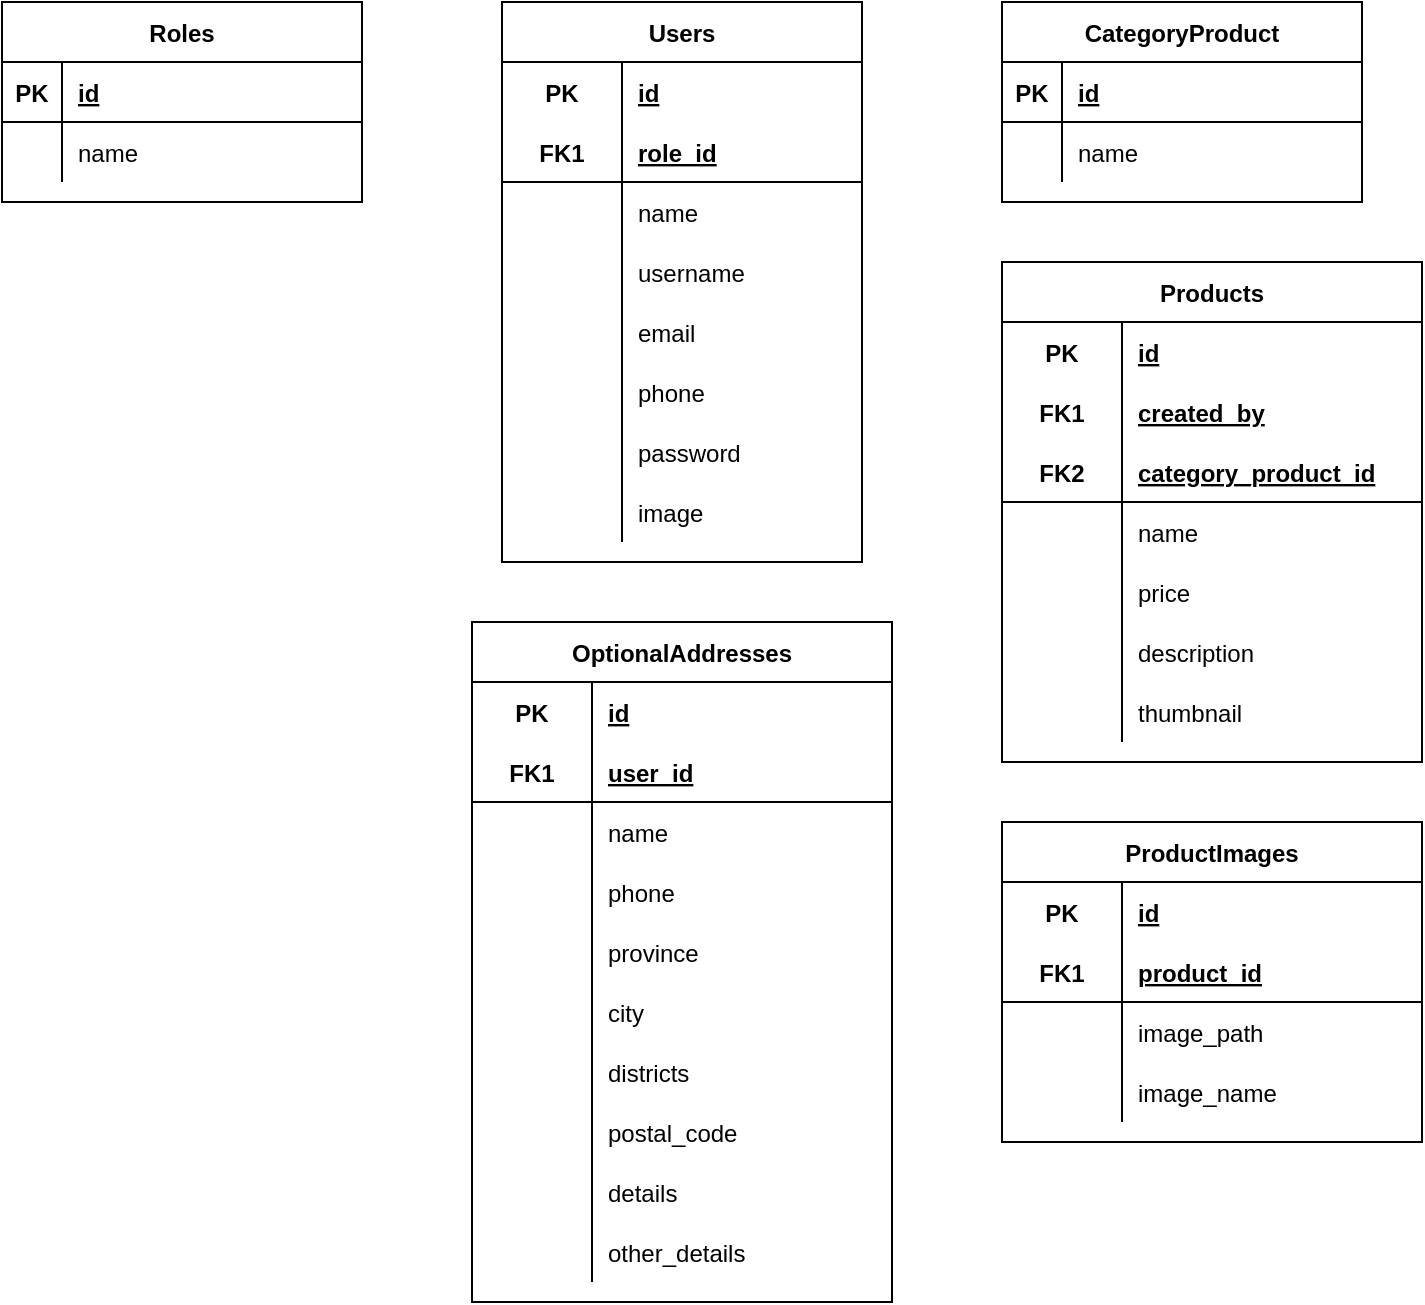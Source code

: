 <mxfile version="20.2.3" type="github">
  <diagram id="CYU599gI4RkYDzXrPOd1" name="Page-1">
    <mxGraphModel dx="868" dy="442" grid="1" gridSize="10" guides="1" tooltips="1" connect="1" arrows="1" fold="1" page="1" pageScale="1" pageWidth="850" pageHeight="1100" background="#FFFFFF" math="0" shadow="0">
      <root>
        <mxCell id="0" />
        <mxCell id="1" parent="0" />
        <mxCell id="TkYWYQCu8uGj0J-FkCdC-1" value="Roles" style="shape=table;startSize=30;container=1;collapsible=1;childLayout=tableLayout;fixedRows=1;rowLines=0;fontStyle=1;align=center;resizeLast=1;" parent="1" vertex="1">
          <mxGeometry x="230" y="320" width="180" height="100" as="geometry" />
        </mxCell>
        <mxCell id="TkYWYQCu8uGj0J-FkCdC-2" value="" style="shape=tableRow;horizontal=0;startSize=0;swimlaneHead=0;swimlaneBody=0;fillColor=none;collapsible=0;dropTarget=0;points=[[0,0.5],[1,0.5]];portConstraint=eastwest;top=0;left=0;right=0;bottom=1;" parent="TkYWYQCu8uGj0J-FkCdC-1" vertex="1">
          <mxGeometry y="30" width="180" height="30" as="geometry" />
        </mxCell>
        <mxCell id="TkYWYQCu8uGj0J-FkCdC-3" value="PK" style="shape=partialRectangle;connectable=0;fillColor=none;top=0;left=0;bottom=0;right=0;fontStyle=1;overflow=hidden;" parent="TkYWYQCu8uGj0J-FkCdC-2" vertex="1">
          <mxGeometry width="30" height="30" as="geometry">
            <mxRectangle width="30" height="30" as="alternateBounds" />
          </mxGeometry>
        </mxCell>
        <mxCell id="TkYWYQCu8uGj0J-FkCdC-4" value="id" style="shape=partialRectangle;connectable=0;fillColor=none;top=0;left=0;bottom=0;right=0;align=left;spacingLeft=6;fontStyle=5;overflow=hidden;" parent="TkYWYQCu8uGj0J-FkCdC-2" vertex="1">
          <mxGeometry x="30" width="150" height="30" as="geometry">
            <mxRectangle width="150" height="30" as="alternateBounds" />
          </mxGeometry>
        </mxCell>
        <mxCell id="TkYWYQCu8uGj0J-FkCdC-5" value="" style="shape=tableRow;horizontal=0;startSize=0;swimlaneHead=0;swimlaneBody=0;fillColor=none;collapsible=0;dropTarget=0;points=[[0,0.5],[1,0.5]];portConstraint=eastwest;top=0;left=0;right=0;bottom=0;" parent="TkYWYQCu8uGj0J-FkCdC-1" vertex="1">
          <mxGeometry y="60" width="180" height="30" as="geometry" />
        </mxCell>
        <mxCell id="TkYWYQCu8uGj0J-FkCdC-6" value="" style="shape=partialRectangle;connectable=0;fillColor=none;top=0;left=0;bottom=0;right=0;editable=1;overflow=hidden;" parent="TkYWYQCu8uGj0J-FkCdC-5" vertex="1">
          <mxGeometry width="30" height="30" as="geometry">
            <mxRectangle width="30" height="30" as="alternateBounds" />
          </mxGeometry>
        </mxCell>
        <mxCell id="TkYWYQCu8uGj0J-FkCdC-7" value="name" style="shape=partialRectangle;connectable=0;fillColor=none;top=0;left=0;bottom=0;right=0;align=left;spacingLeft=6;overflow=hidden;" parent="TkYWYQCu8uGj0J-FkCdC-5" vertex="1">
          <mxGeometry x="30" width="150" height="30" as="geometry">
            <mxRectangle width="150" height="30" as="alternateBounds" />
          </mxGeometry>
        </mxCell>
        <mxCell id="TkYWYQCu8uGj0J-FkCdC-14" value="Users" style="shape=table;startSize=30;container=1;collapsible=1;childLayout=tableLayout;fixedRows=1;rowLines=0;fontStyle=1;align=center;resizeLast=1;" parent="1" vertex="1">
          <mxGeometry x="480" y="320" width="180" height="280" as="geometry" />
        </mxCell>
        <mxCell id="TkYWYQCu8uGj0J-FkCdC-15" value="" style="shape=tableRow;horizontal=0;startSize=0;swimlaneHead=0;swimlaneBody=0;fillColor=none;collapsible=0;dropTarget=0;points=[[0,0.5],[1,0.5]];portConstraint=eastwest;top=0;left=0;right=0;bottom=0;" parent="TkYWYQCu8uGj0J-FkCdC-14" vertex="1">
          <mxGeometry y="30" width="180" height="30" as="geometry" />
        </mxCell>
        <mxCell id="TkYWYQCu8uGj0J-FkCdC-16" value="PK" style="shape=partialRectangle;connectable=0;fillColor=none;top=0;left=0;bottom=0;right=0;fontStyle=1;overflow=hidden;" parent="TkYWYQCu8uGj0J-FkCdC-15" vertex="1">
          <mxGeometry width="60" height="30" as="geometry">
            <mxRectangle width="60" height="30" as="alternateBounds" />
          </mxGeometry>
        </mxCell>
        <mxCell id="TkYWYQCu8uGj0J-FkCdC-17" value="id" style="shape=partialRectangle;connectable=0;fillColor=none;top=0;left=0;bottom=0;right=0;align=left;spacingLeft=6;fontStyle=5;overflow=hidden;" parent="TkYWYQCu8uGj0J-FkCdC-15" vertex="1">
          <mxGeometry x="60" width="120" height="30" as="geometry">
            <mxRectangle width="120" height="30" as="alternateBounds" />
          </mxGeometry>
        </mxCell>
        <mxCell id="TkYWYQCu8uGj0J-FkCdC-18" value="" style="shape=tableRow;horizontal=0;startSize=0;swimlaneHead=0;swimlaneBody=0;fillColor=none;collapsible=0;dropTarget=0;points=[[0,0.5],[1,0.5]];portConstraint=eastwest;top=0;left=0;right=0;bottom=1;" parent="TkYWYQCu8uGj0J-FkCdC-14" vertex="1">
          <mxGeometry y="60" width="180" height="30" as="geometry" />
        </mxCell>
        <mxCell id="TkYWYQCu8uGj0J-FkCdC-19" value="FK1" style="shape=partialRectangle;connectable=0;fillColor=none;top=0;left=0;bottom=0;right=0;fontStyle=1;overflow=hidden;" parent="TkYWYQCu8uGj0J-FkCdC-18" vertex="1">
          <mxGeometry width="60" height="30" as="geometry">
            <mxRectangle width="60" height="30" as="alternateBounds" />
          </mxGeometry>
        </mxCell>
        <mxCell id="TkYWYQCu8uGj0J-FkCdC-20" value="role_id" style="shape=partialRectangle;connectable=0;fillColor=none;top=0;left=0;bottom=0;right=0;align=left;spacingLeft=6;fontStyle=5;overflow=hidden;" parent="TkYWYQCu8uGj0J-FkCdC-18" vertex="1">
          <mxGeometry x="60" width="120" height="30" as="geometry">
            <mxRectangle width="120" height="30" as="alternateBounds" />
          </mxGeometry>
        </mxCell>
        <mxCell id="TkYWYQCu8uGj0J-FkCdC-21" value="" style="shape=tableRow;horizontal=0;startSize=0;swimlaneHead=0;swimlaneBody=0;fillColor=none;collapsible=0;dropTarget=0;points=[[0,0.5],[1,0.5]];portConstraint=eastwest;top=0;left=0;right=0;bottom=0;" parent="TkYWYQCu8uGj0J-FkCdC-14" vertex="1">
          <mxGeometry y="90" width="180" height="30" as="geometry" />
        </mxCell>
        <mxCell id="TkYWYQCu8uGj0J-FkCdC-22" value="" style="shape=partialRectangle;connectable=0;fillColor=none;top=0;left=0;bottom=0;right=0;editable=1;overflow=hidden;" parent="TkYWYQCu8uGj0J-FkCdC-21" vertex="1">
          <mxGeometry width="60" height="30" as="geometry">
            <mxRectangle width="60" height="30" as="alternateBounds" />
          </mxGeometry>
        </mxCell>
        <mxCell id="TkYWYQCu8uGj0J-FkCdC-23" value="name" style="shape=partialRectangle;connectable=0;fillColor=none;top=0;left=0;bottom=0;right=0;align=left;spacingLeft=6;overflow=hidden;" parent="TkYWYQCu8uGj0J-FkCdC-21" vertex="1">
          <mxGeometry x="60" width="120" height="30" as="geometry">
            <mxRectangle width="120" height="30" as="alternateBounds" />
          </mxGeometry>
        </mxCell>
        <mxCell id="TkYWYQCu8uGj0J-FkCdC-24" value="" style="shape=tableRow;horizontal=0;startSize=0;swimlaneHead=0;swimlaneBody=0;fillColor=none;collapsible=0;dropTarget=0;points=[[0,0.5],[1,0.5]];portConstraint=eastwest;top=0;left=0;right=0;bottom=0;" parent="TkYWYQCu8uGj0J-FkCdC-14" vertex="1">
          <mxGeometry y="120" width="180" height="30" as="geometry" />
        </mxCell>
        <mxCell id="TkYWYQCu8uGj0J-FkCdC-25" value="" style="shape=partialRectangle;connectable=0;fillColor=none;top=0;left=0;bottom=0;right=0;editable=1;overflow=hidden;" parent="TkYWYQCu8uGj0J-FkCdC-24" vertex="1">
          <mxGeometry width="60" height="30" as="geometry">
            <mxRectangle width="60" height="30" as="alternateBounds" />
          </mxGeometry>
        </mxCell>
        <mxCell id="TkYWYQCu8uGj0J-FkCdC-26" value="username" style="shape=partialRectangle;connectable=0;fillColor=none;top=0;left=0;bottom=0;right=0;align=left;spacingLeft=6;overflow=hidden;" parent="TkYWYQCu8uGj0J-FkCdC-24" vertex="1">
          <mxGeometry x="60" width="120" height="30" as="geometry">
            <mxRectangle width="120" height="30" as="alternateBounds" />
          </mxGeometry>
        </mxCell>
        <mxCell id="TkYWYQCu8uGj0J-FkCdC-27" value="" style="shape=tableRow;horizontal=0;startSize=0;swimlaneHead=0;swimlaneBody=0;fillColor=none;collapsible=0;dropTarget=0;points=[[0,0.5],[1,0.5]];portConstraint=eastwest;top=0;left=0;right=0;bottom=0;" parent="TkYWYQCu8uGj0J-FkCdC-14" vertex="1">
          <mxGeometry y="150" width="180" height="30" as="geometry" />
        </mxCell>
        <mxCell id="TkYWYQCu8uGj0J-FkCdC-28" value="" style="shape=partialRectangle;connectable=0;fillColor=none;top=0;left=0;bottom=0;right=0;editable=1;overflow=hidden;" parent="TkYWYQCu8uGj0J-FkCdC-27" vertex="1">
          <mxGeometry width="60" height="30" as="geometry">
            <mxRectangle width="60" height="30" as="alternateBounds" />
          </mxGeometry>
        </mxCell>
        <mxCell id="TkYWYQCu8uGj0J-FkCdC-29" value="email" style="shape=partialRectangle;connectable=0;fillColor=none;top=0;left=0;bottom=0;right=0;align=left;spacingLeft=6;overflow=hidden;" parent="TkYWYQCu8uGj0J-FkCdC-27" vertex="1">
          <mxGeometry x="60" width="120" height="30" as="geometry">
            <mxRectangle width="120" height="30" as="alternateBounds" />
          </mxGeometry>
        </mxCell>
        <mxCell id="TkYWYQCu8uGj0J-FkCdC-30" value="" style="shape=tableRow;horizontal=0;startSize=0;swimlaneHead=0;swimlaneBody=0;fillColor=none;collapsible=0;dropTarget=0;points=[[0,0.5],[1,0.5]];portConstraint=eastwest;top=0;left=0;right=0;bottom=0;" parent="TkYWYQCu8uGj0J-FkCdC-14" vertex="1">
          <mxGeometry y="180" width="180" height="30" as="geometry" />
        </mxCell>
        <mxCell id="TkYWYQCu8uGj0J-FkCdC-31" value="" style="shape=partialRectangle;connectable=0;fillColor=none;top=0;left=0;bottom=0;right=0;editable=1;overflow=hidden;" parent="TkYWYQCu8uGj0J-FkCdC-30" vertex="1">
          <mxGeometry width="60" height="30" as="geometry">
            <mxRectangle width="60" height="30" as="alternateBounds" />
          </mxGeometry>
        </mxCell>
        <mxCell id="TkYWYQCu8uGj0J-FkCdC-32" value="phone" style="shape=partialRectangle;connectable=0;fillColor=none;top=0;left=0;bottom=0;right=0;align=left;spacingLeft=6;overflow=hidden;" parent="TkYWYQCu8uGj0J-FkCdC-30" vertex="1">
          <mxGeometry x="60" width="120" height="30" as="geometry">
            <mxRectangle width="120" height="30" as="alternateBounds" />
          </mxGeometry>
        </mxCell>
        <mxCell id="TkYWYQCu8uGj0J-FkCdC-33" value="" style="shape=tableRow;horizontal=0;startSize=0;swimlaneHead=0;swimlaneBody=0;fillColor=none;collapsible=0;dropTarget=0;points=[[0,0.5],[1,0.5]];portConstraint=eastwest;top=0;left=0;right=0;bottom=0;" parent="TkYWYQCu8uGj0J-FkCdC-14" vertex="1">
          <mxGeometry y="210" width="180" height="30" as="geometry" />
        </mxCell>
        <mxCell id="TkYWYQCu8uGj0J-FkCdC-34" value="" style="shape=partialRectangle;connectable=0;fillColor=none;top=0;left=0;bottom=0;right=0;editable=1;overflow=hidden;" parent="TkYWYQCu8uGj0J-FkCdC-33" vertex="1">
          <mxGeometry width="60" height="30" as="geometry">
            <mxRectangle width="60" height="30" as="alternateBounds" />
          </mxGeometry>
        </mxCell>
        <mxCell id="TkYWYQCu8uGj0J-FkCdC-35" value="password" style="shape=partialRectangle;connectable=0;fillColor=none;top=0;left=0;bottom=0;right=0;align=left;spacingLeft=6;overflow=hidden;" parent="TkYWYQCu8uGj0J-FkCdC-33" vertex="1">
          <mxGeometry x="60" width="120" height="30" as="geometry">
            <mxRectangle width="120" height="30" as="alternateBounds" />
          </mxGeometry>
        </mxCell>
        <mxCell id="TkYWYQCu8uGj0J-FkCdC-81" value="" style="shape=tableRow;horizontal=0;startSize=0;swimlaneHead=0;swimlaneBody=0;fillColor=none;collapsible=0;dropTarget=0;points=[[0,0.5],[1,0.5]];portConstraint=eastwest;top=0;left=0;right=0;bottom=0;" parent="TkYWYQCu8uGj0J-FkCdC-14" vertex="1">
          <mxGeometry y="240" width="180" height="30" as="geometry" />
        </mxCell>
        <mxCell id="TkYWYQCu8uGj0J-FkCdC-82" value="" style="shape=partialRectangle;connectable=0;fillColor=none;top=0;left=0;bottom=0;right=0;editable=1;overflow=hidden;" parent="TkYWYQCu8uGj0J-FkCdC-81" vertex="1">
          <mxGeometry width="60" height="30" as="geometry">
            <mxRectangle width="60" height="30" as="alternateBounds" />
          </mxGeometry>
        </mxCell>
        <mxCell id="TkYWYQCu8uGj0J-FkCdC-83" value="image" style="shape=partialRectangle;connectable=0;fillColor=none;top=0;left=0;bottom=0;right=0;align=left;spacingLeft=6;overflow=hidden;" parent="TkYWYQCu8uGj0J-FkCdC-81" vertex="1">
          <mxGeometry x="60" width="120" height="30" as="geometry">
            <mxRectangle width="120" height="30" as="alternateBounds" />
          </mxGeometry>
        </mxCell>
        <mxCell id="TkYWYQCu8uGj0J-FkCdC-36" value="CategoryProduct" style="shape=table;startSize=30;container=1;collapsible=1;childLayout=tableLayout;fixedRows=1;rowLines=0;fontStyle=1;align=center;resizeLast=1;" parent="1" vertex="1">
          <mxGeometry x="730" y="320" width="180" height="100" as="geometry" />
        </mxCell>
        <mxCell id="TkYWYQCu8uGj0J-FkCdC-37" value="" style="shape=tableRow;horizontal=0;startSize=0;swimlaneHead=0;swimlaneBody=0;fillColor=none;collapsible=0;dropTarget=0;points=[[0,0.5],[1,0.5]];portConstraint=eastwest;top=0;left=0;right=0;bottom=1;" parent="TkYWYQCu8uGj0J-FkCdC-36" vertex="1">
          <mxGeometry y="30" width="180" height="30" as="geometry" />
        </mxCell>
        <mxCell id="TkYWYQCu8uGj0J-FkCdC-38" value="PK" style="shape=partialRectangle;connectable=0;fillColor=none;top=0;left=0;bottom=0;right=0;fontStyle=1;overflow=hidden;" parent="TkYWYQCu8uGj0J-FkCdC-37" vertex="1">
          <mxGeometry width="30" height="30" as="geometry">
            <mxRectangle width="30" height="30" as="alternateBounds" />
          </mxGeometry>
        </mxCell>
        <mxCell id="TkYWYQCu8uGj0J-FkCdC-39" value="id" style="shape=partialRectangle;connectable=0;fillColor=none;top=0;left=0;bottom=0;right=0;align=left;spacingLeft=6;fontStyle=5;overflow=hidden;" parent="TkYWYQCu8uGj0J-FkCdC-37" vertex="1">
          <mxGeometry x="30" width="150" height="30" as="geometry">
            <mxRectangle width="150" height="30" as="alternateBounds" />
          </mxGeometry>
        </mxCell>
        <mxCell id="TkYWYQCu8uGj0J-FkCdC-40" value="" style="shape=tableRow;horizontal=0;startSize=0;swimlaneHead=0;swimlaneBody=0;fillColor=none;collapsible=0;dropTarget=0;points=[[0,0.5],[1,0.5]];portConstraint=eastwest;top=0;left=0;right=0;bottom=0;" parent="TkYWYQCu8uGj0J-FkCdC-36" vertex="1">
          <mxGeometry y="60" width="180" height="30" as="geometry" />
        </mxCell>
        <mxCell id="TkYWYQCu8uGj0J-FkCdC-41" value="" style="shape=partialRectangle;connectable=0;fillColor=none;top=0;left=0;bottom=0;right=0;editable=1;overflow=hidden;" parent="TkYWYQCu8uGj0J-FkCdC-40" vertex="1">
          <mxGeometry width="30" height="30" as="geometry">
            <mxRectangle width="30" height="30" as="alternateBounds" />
          </mxGeometry>
        </mxCell>
        <mxCell id="TkYWYQCu8uGj0J-FkCdC-42" value="name" style="shape=partialRectangle;connectable=0;fillColor=none;top=0;left=0;bottom=0;right=0;align=left;spacingLeft=6;overflow=hidden;" parent="TkYWYQCu8uGj0J-FkCdC-40" vertex="1">
          <mxGeometry x="30" width="150" height="30" as="geometry">
            <mxRectangle width="150" height="30" as="alternateBounds" />
          </mxGeometry>
        </mxCell>
        <mxCell id="TkYWYQCu8uGj0J-FkCdC-53" value="Products" style="shape=table;startSize=30;container=1;collapsible=1;childLayout=tableLayout;fixedRows=1;rowLines=0;fontStyle=1;align=center;resizeLast=1;" parent="1" vertex="1">
          <mxGeometry x="730" y="450" width="210" height="250" as="geometry" />
        </mxCell>
        <mxCell id="TkYWYQCu8uGj0J-FkCdC-54" value="" style="shape=tableRow;horizontal=0;startSize=0;swimlaneHead=0;swimlaneBody=0;fillColor=none;collapsible=0;dropTarget=0;points=[[0,0.5],[1,0.5]];portConstraint=eastwest;top=0;left=0;right=0;bottom=0;" parent="TkYWYQCu8uGj0J-FkCdC-53" vertex="1">
          <mxGeometry y="30" width="210" height="30" as="geometry" />
        </mxCell>
        <mxCell id="TkYWYQCu8uGj0J-FkCdC-55" value="PK" style="shape=partialRectangle;connectable=0;fillColor=none;top=0;left=0;bottom=0;right=0;fontStyle=1;overflow=hidden;" parent="TkYWYQCu8uGj0J-FkCdC-54" vertex="1">
          <mxGeometry width="60" height="30" as="geometry">
            <mxRectangle width="60" height="30" as="alternateBounds" />
          </mxGeometry>
        </mxCell>
        <mxCell id="TkYWYQCu8uGj0J-FkCdC-56" value="id" style="shape=partialRectangle;connectable=0;fillColor=none;top=0;left=0;bottom=0;right=0;align=left;spacingLeft=6;fontStyle=5;overflow=hidden;" parent="TkYWYQCu8uGj0J-FkCdC-54" vertex="1">
          <mxGeometry x="60" width="150" height="30" as="geometry">
            <mxRectangle width="150" height="30" as="alternateBounds" />
          </mxGeometry>
        </mxCell>
        <mxCell id="TkYWYQCu8uGj0J-FkCdC-78" value="" style="shape=tableRow;horizontal=0;startSize=0;swimlaneHead=0;swimlaneBody=0;fillColor=none;collapsible=0;dropTarget=0;points=[[0,0.5],[1,0.5]];portConstraint=eastwest;top=0;left=0;right=0;bottom=0;" parent="TkYWYQCu8uGj0J-FkCdC-53" vertex="1">
          <mxGeometry y="60" width="210" height="30" as="geometry" />
        </mxCell>
        <mxCell id="TkYWYQCu8uGj0J-FkCdC-79" value="FK1" style="shape=partialRectangle;connectable=0;fillColor=none;top=0;left=0;bottom=0;right=0;fontStyle=1;overflow=hidden;" parent="TkYWYQCu8uGj0J-FkCdC-78" vertex="1">
          <mxGeometry width="60" height="30" as="geometry">
            <mxRectangle width="60" height="30" as="alternateBounds" />
          </mxGeometry>
        </mxCell>
        <mxCell id="TkYWYQCu8uGj0J-FkCdC-80" value="created_by" style="shape=partialRectangle;connectable=0;fillColor=none;top=0;left=0;bottom=0;right=0;align=left;spacingLeft=6;fontStyle=5;overflow=hidden;" parent="TkYWYQCu8uGj0J-FkCdC-78" vertex="1">
          <mxGeometry x="60" width="150" height="30" as="geometry">
            <mxRectangle width="150" height="30" as="alternateBounds" />
          </mxGeometry>
        </mxCell>
        <mxCell id="TkYWYQCu8uGj0J-FkCdC-57" value="" style="shape=tableRow;horizontal=0;startSize=0;swimlaneHead=0;swimlaneBody=0;fillColor=none;collapsible=0;dropTarget=0;points=[[0,0.5],[1,0.5]];portConstraint=eastwest;top=0;left=0;right=0;bottom=1;" parent="TkYWYQCu8uGj0J-FkCdC-53" vertex="1">
          <mxGeometry y="90" width="210" height="30" as="geometry" />
        </mxCell>
        <mxCell id="TkYWYQCu8uGj0J-FkCdC-58" value="FK2" style="shape=partialRectangle;connectable=0;fillColor=none;top=0;left=0;bottom=0;right=0;fontStyle=1;overflow=hidden;" parent="TkYWYQCu8uGj0J-FkCdC-57" vertex="1">
          <mxGeometry width="60" height="30" as="geometry">
            <mxRectangle width="60" height="30" as="alternateBounds" />
          </mxGeometry>
        </mxCell>
        <mxCell id="TkYWYQCu8uGj0J-FkCdC-59" value="category_product_id" style="shape=partialRectangle;connectable=0;fillColor=none;top=0;left=0;bottom=0;right=0;align=left;spacingLeft=6;fontStyle=5;overflow=hidden;" parent="TkYWYQCu8uGj0J-FkCdC-57" vertex="1">
          <mxGeometry x="60" width="150" height="30" as="geometry">
            <mxRectangle width="150" height="30" as="alternateBounds" />
          </mxGeometry>
        </mxCell>
        <mxCell id="TkYWYQCu8uGj0J-FkCdC-60" value="" style="shape=tableRow;horizontal=0;startSize=0;swimlaneHead=0;swimlaneBody=0;fillColor=none;collapsible=0;dropTarget=0;points=[[0,0.5],[1,0.5]];portConstraint=eastwest;top=0;left=0;right=0;bottom=0;" parent="TkYWYQCu8uGj0J-FkCdC-53" vertex="1">
          <mxGeometry y="120" width="210" height="30" as="geometry" />
        </mxCell>
        <mxCell id="TkYWYQCu8uGj0J-FkCdC-61" value="" style="shape=partialRectangle;connectable=0;fillColor=none;top=0;left=0;bottom=0;right=0;editable=1;overflow=hidden;" parent="TkYWYQCu8uGj0J-FkCdC-60" vertex="1">
          <mxGeometry width="60" height="30" as="geometry">
            <mxRectangle width="60" height="30" as="alternateBounds" />
          </mxGeometry>
        </mxCell>
        <mxCell id="TkYWYQCu8uGj0J-FkCdC-62" value="name" style="shape=partialRectangle;connectable=0;fillColor=none;top=0;left=0;bottom=0;right=0;align=left;spacingLeft=6;overflow=hidden;" parent="TkYWYQCu8uGj0J-FkCdC-60" vertex="1">
          <mxGeometry x="60" width="150" height="30" as="geometry">
            <mxRectangle width="150" height="30" as="alternateBounds" />
          </mxGeometry>
        </mxCell>
        <mxCell id="TkYWYQCu8uGj0J-FkCdC-63" value="" style="shape=tableRow;horizontal=0;startSize=0;swimlaneHead=0;swimlaneBody=0;fillColor=none;collapsible=0;dropTarget=0;points=[[0,0.5],[1,0.5]];portConstraint=eastwest;top=0;left=0;right=0;bottom=0;" parent="TkYWYQCu8uGj0J-FkCdC-53" vertex="1">
          <mxGeometry y="150" width="210" height="30" as="geometry" />
        </mxCell>
        <mxCell id="TkYWYQCu8uGj0J-FkCdC-64" value="" style="shape=partialRectangle;connectable=0;fillColor=none;top=0;left=0;bottom=0;right=0;editable=1;overflow=hidden;" parent="TkYWYQCu8uGj0J-FkCdC-63" vertex="1">
          <mxGeometry width="60" height="30" as="geometry">
            <mxRectangle width="60" height="30" as="alternateBounds" />
          </mxGeometry>
        </mxCell>
        <mxCell id="TkYWYQCu8uGj0J-FkCdC-65" value="price" style="shape=partialRectangle;connectable=0;fillColor=none;top=0;left=0;bottom=0;right=0;align=left;spacingLeft=6;overflow=hidden;" parent="TkYWYQCu8uGj0J-FkCdC-63" vertex="1">
          <mxGeometry x="60" width="150" height="30" as="geometry">
            <mxRectangle width="150" height="30" as="alternateBounds" />
          </mxGeometry>
        </mxCell>
        <mxCell id="TkYWYQCu8uGj0J-FkCdC-66" value="" style="shape=tableRow;horizontal=0;startSize=0;swimlaneHead=0;swimlaneBody=0;fillColor=none;collapsible=0;dropTarget=0;points=[[0,0.5],[1,0.5]];portConstraint=eastwest;top=0;left=0;right=0;bottom=0;" parent="TkYWYQCu8uGj0J-FkCdC-53" vertex="1">
          <mxGeometry y="180" width="210" height="30" as="geometry" />
        </mxCell>
        <mxCell id="TkYWYQCu8uGj0J-FkCdC-67" value="" style="shape=partialRectangle;connectable=0;fillColor=none;top=0;left=0;bottom=0;right=0;editable=1;overflow=hidden;" parent="TkYWYQCu8uGj0J-FkCdC-66" vertex="1">
          <mxGeometry width="60" height="30" as="geometry">
            <mxRectangle width="60" height="30" as="alternateBounds" />
          </mxGeometry>
        </mxCell>
        <mxCell id="TkYWYQCu8uGj0J-FkCdC-68" value="description" style="shape=partialRectangle;connectable=0;fillColor=none;top=0;left=0;bottom=0;right=0;align=left;spacingLeft=6;overflow=hidden;" parent="TkYWYQCu8uGj0J-FkCdC-66" vertex="1">
          <mxGeometry x="60" width="150" height="30" as="geometry">
            <mxRectangle width="150" height="30" as="alternateBounds" />
          </mxGeometry>
        </mxCell>
        <mxCell id="TkYWYQCu8uGj0J-FkCdC-72" value="" style="shape=tableRow;horizontal=0;startSize=0;swimlaneHead=0;swimlaneBody=0;fillColor=none;collapsible=0;dropTarget=0;points=[[0,0.5],[1,0.5]];portConstraint=eastwest;top=0;left=0;right=0;bottom=0;" parent="TkYWYQCu8uGj0J-FkCdC-53" vertex="1">
          <mxGeometry y="210" width="210" height="30" as="geometry" />
        </mxCell>
        <mxCell id="TkYWYQCu8uGj0J-FkCdC-73" value="" style="shape=partialRectangle;connectable=0;fillColor=none;top=0;left=0;bottom=0;right=0;editable=1;overflow=hidden;" parent="TkYWYQCu8uGj0J-FkCdC-72" vertex="1">
          <mxGeometry width="60" height="30" as="geometry">
            <mxRectangle width="60" height="30" as="alternateBounds" />
          </mxGeometry>
        </mxCell>
        <mxCell id="TkYWYQCu8uGj0J-FkCdC-74" value="thumbnail" style="shape=partialRectangle;connectable=0;fillColor=none;top=0;left=0;bottom=0;right=0;align=left;spacingLeft=6;overflow=hidden;" parent="TkYWYQCu8uGj0J-FkCdC-72" vertex="1">
          <mxGeometry x="60" width="150" height="30" as="geometry">
            <mxRectangle width="150" height="30" as="alternateBounds" />
          </mxGeometry>
        </mxCell>
        <mxCell id="TkYWYQCu8uGj0J-FkCdC-84" value="ProductImages" style="shape=table;startSize=30;container=1;collapsible=1;childLayout=tableLayout;fixedRows=1;rowLines=0;fontStyle=1;align=center;resizeLast=1;" parent="1" vertex="1">
          <mxGeometry x="730" y="730" width="210" height="160" as="geometry" />
        </mxCell>
        <mxCell id="TkYWYQCu8uGj0J-FkCdC-85" value="" style="shape=tableRow;horizontal=0;startSize=0;swimlaneHead=0;swimlaneBody=0;fillColor=none;collapsible=0;dropTarget=0;points=[[0,0.5],[1,0.5]];portConstraint=eastwest;top=0;left=0;right=0;bottom=0;" parent="TkYWYQCu8uGj0J-FkCdC-84" vertex="1">
          <mxGeometry y="30" width="210" height="30" as="geometry" />
        </mxCell>
        <mxCell id="TkYWYQCu8uGj0J-FkCdC-86" value="PK" style="shape=partialRectangle;connectable=0;fillColor=none;top=0;left=0;bottom=0;right=0;fontStyle=1;overflow=hidden;" parent="TkYWYQCu8uGj0J-FkCdC-85" vertex="1">
          <mxGeometry width="60" height="30" as="geometry">
            <mxRectangle width="60" height="30" as="alternateBounds" />
          </mxGeometry>
        </mxCell>
        <mxCell id="TkYWYQCu8uGj0J-FkCdC-87" value="id" style="shape=partialRectangle;connectable=0;fillColor=none;top=0;left=0;bottom=0;right=0;align=left;spacingLeft=6;fontStyle=5;overflow=hidden;" parent="TkYWYQCu8uGj0J-FkCdC-85" vertex="1">
          <mxGeometry x="60" width="150" height="30" as="geometry">
            <mxRectangle width="150" height="30" as="alternateBounds" />
          </mxGeometry>
        </mxCell>
        <mxCell id="TkYWYQCu8uGj0J-FkCdC-91" value="" style="shape=tableRow;horizontal=0;startSize=0;swimlaneHead=0;swimlaneBody=0;fillColor=none;collapsible=0;dropTarget=0;points=[[0,0.5],[1,0.5]];portConstraint=eastwest;top=0;left=0;right=0;bottom=1;" parent="TkYWYQCu8uGj0J-FkCdC-84" vertex="1">
          <mxGeometry y="60" width="210" height="30" as="geometry" />
        </mxCell>
        <mxCell id="TkYWYQCu8uGj0J-FkCdC-92" value="FK1" style="shape=partialRectangle;connectable=0;fillColor=none;top=0;left=0;bottom=0;right=0;fontStyle=1;overflow=hidden;" parent="TkYWYQCu8uGj0J-FkCdC-91" vertex="1">
          <mxGeometry width="60" height="30" as="geometry">
            <mxRectangle width="60" height="30" as="alternateBounds" />
          </mxGeometry>
        </mxCell>
        <mxCell id="TkYWYQCu8uGj0J-FkCdC-93" value="product_id" style="shape=partialRectangle;connectable=0;fillColor=none;top=0;left=0;bottom=0;right=0;align=left;spacingLeft=6;fontStyle=5;overflow=hidden;" parent="TkYWYQCu8uGj0J-FkCdC-91" vertex="1">
          <mxGeometry x="60" width="150" height="30" as="geometry">
            <mxRectangle width="150" height="30" as="alternateBounds" />
          </mxGeometry>
        </mxCell>
        <mxCell id="TkYWYQCu8uGj0J-FkCdC-94" value="" style="shape=tableRow;horizontal=0;startSize=0;swimlaneHead=0;swimlaneBody=0;fillColor=none;collapsible=0;dropTarget=0;points=[[0,0.5],[1,0.5]];portConstraint=eastwest;top=0;left=0;right=0;bottom=0;" parent="TkYWYQCu8uGj0J-FkCdC-84" vertex="1">
          <mxGeometry y="90" width="210" height="30" as="geometry" />
        </mxCell>
        <mxCell id="TkYWYQCu8uGj0J-FkCdC-95" value="" style="shape=partialRectangle;connectable=0;fillColor=none;top=0;left=0;bottom=0;right=0;editable=1;overflow=hidden;" parent="TkYWYQCu8uGj0J-FkCdC-94" vertex="1">
          <mxGeometry width="60" height="30" as="geometry">
            <mxRectangle width="60" height="30" as="alternateBounds" />
          </mxGeometry>
        </mxCell>
        <mxCell id="TkYWYQCu8uGj0J-FkCdC-96" value="image_path" style="shape=partialRectangle;connectable=0;fillColor=none;top=0;left=0;bottom=0;right=0;align=left;spacingLeft=6;overflow=hidden;" parent="TkYWYQCu8uGj0J-FkCdC-94" vertex="1">
          <mxGeometry x="60" width="150" height="30" as="geometry">
            <mxRectangle width="150" height="30" as="alternateBounds" />
          </mxGeometry>
        </mxCell>
        <mxCell id="TkYWYQCu8uGj0J-FkCdC-97" value="" style="shape=tableRow;horizontal=0;startSize=0;swimlaneHead=0;swimlaneBody=0;fillColor=none;collapsible=0;dropTarget=0;points=[[0,0.5],[1,0.5]];portConstraint=eastwest;top=0;left=0;right=0;bottom=0;" parent="TkYWYQCu8uGj0J-FkCdC-84" vertex="1">
          <mxGeometry y="120" width="210" height="30" as="geometry" />
        </mxCell>
        <mxCell id="TkYWYQCu8uGj0J-FkCdC-98" value="" style="shape=partialRectangle;connectable=0;fillColor=none;top=0;left=0;bottom=0;right=0;editable=1;overflow=hidden;" parent="TkYWYQCu8uGj0J-FkCdC-97" vertex="1">
          <mxGeometry width="60" height="30" as="geometry">
            <mxRectangle width="60" height="30" as="alternateBounds" />
          </mxGeometry>
        </mxCell>
        <mxCell id="TkYWYQCu8uGj0J-FkCdC-99" value="image_name" style="shape=partialRectangle;connectable=0;fillColor=none;top=0;left=0;bottom=0;right=0;align=left;spacingLeft=6;overflow=hidden;" parent="TkYWYQCu8uGj0J-FkCdC-97" vertex="1">
          <mxGeometry x="60" width="150" height="30" as="geometry">
            <mxRectangle width="150" height="30" as="alternateBounds" />
          </mxGeometry>
        </mxCell>
        <mxCell id="VumiVVY2M0AumKADjyno-1" value="OptionalAddresses" style="shape=table;startSize=30;container=1;collapsible=1;childLayout=tableLayout;fixedRows=1;rowLines=0;fontStyle=1;align=center;resizeLast=1;" vertex="1" parent="1">
          <mxGeometry x="465" y="630" width="210" height="340" as="geometry" />
        </mxCell>
        <mxCell id="VumiVVY2M0AumKADjyno-2" value="" style="shape=tableRow;horizontal=0;startSize=0;swimlaneHead=0;swimlaneBody=0;fillColor=none;collapsible=0;dropTarget=0;points=[[0,0.5],[1,0.5]];portConstraint=eastwest;top=0;left=0;right=0;bottom=0;" vertex="1" parent="VumiVVY2M0AumKADjyno-1">
          <mxGeometry y="30" width="210" height="30" as="geometry" />
        </mxCell>
        <mxCell id="VumiVVY2M0AumKADjyno-3" value="PK" style="shape=partialRectangle;connectable=0;fillColor=none;top=0;left=0;bottom=0;right=0;fontStyle=1;overflow=hidden;" vertex="1" parent="VumiVVY2M0AumKADjyno-2">
          <mxGeometry width="60" height="30" as="geometry">
            <mxRectangle width="60" height="30" as="alternateBounds" />
          </mxGeometry>
        </mxCell>
        <mxCell id="VumiVVY2M0AumKADjyno-4" value="id" style="shape=partialRectangle;connectable=0;fillColor=none;top=0;left=0;bottom=0;right=0;align=left;spacingLeft=6;fontStyle=5;overflow=hidden;" vertex="1" parent="VumiVVY2M0AumKADjyno-2">
          <mxGeometry x="60" width="150" height="30" as="geometry">
            <mxRectangle width="150" height="30" as="alternateBounds" />
          </mxGeometry>
        </mxCell>
        <mxCell id="VumiVVY2M0AumKADjyno-5" value="" style="shape=tableRow;horizontal=0;startSize=0;swimlaneHead=0;swimlaneBody=0;fillColor=none;collapsible=0;dropTarget=0;points=[[0,0.5],[1,0.5]];portConstraint=eastwest;top=0;left=0;right=0;bottom=1;" vertex="1" parent="VumiVVY2M0AumKADjyno-1">
          <mxGeometry y="60" width="210" height="30" as="geometry" />
        </mxCell>
        <mxCell id="VumiVVY2M0AumKADjyno-6" value="FK1" style="shape=partialRectangle;connectable=0;fillColor=none;top=0;left=0;bottom=0;right=0;fontStyle=1;overflow=hidden;" vertex="1" parent="VumiVVY2M0AumKADjyno-5">
          <mxGeometry width="60" height="30" as="geometry">
            <mxRectangle width="60" height="30" as="alternateBounds" />
          </mxGeometry>
        </mxCell>
        <mxCell id="VumiVVY2M0AumKADjyno-7" value="user_id" style="shape=partialRectangle;connectable=0;fillColor=none;top=0;left=0;bottom=0;right=0;align=left;spacingLeft=6;fontStyle=5;overflow=hidden;" vertex="1" parent="VumiVVY2M0AumKADjyno-5">
          <mxGeometry x="60" width="150" height="30" as="geometry">
            <mxRectangle width="150" height="30" as="alternateBounds" />
          </mxGeometry>
        </mxCell>
        <mxCell id="VumiVVY2M0AumKADjyno-8" value="" style="shape=tableRow;horizontal=0;startSize=0;swimlaneHead=0;swimlaneBody=0;fillColor=none;collapsible=0;dropTarget=0;points=[[0,0.5],[1,0.5]];portConstraint=eastwest;top=0;left=0;right=0;bottom=0;" vertex="1" parent="VumiVVY2M0AumKADjyno-1">
          <mxGeometry y="90" width="210" height="30" as="geometry" />
        </mxCell>
        <mxCell id="VumiVVY2M0AumKADjyno-9" value="" style="shape=partialRectangle;connectable=0;fillColor=none;top=0;left=0;bottom=0;right=0;editable=1;overflow=hidden;" vertex="1" parent="VumiVVY2M0AumKADjyno-8">
          <mxGeometry width="60" height="30" as="geometry">
            <mxRectangle width="60" height="30" as="alternateBounds" />
          </mxGeometry>
        </mxCell>
        <mxCell id="VumiVVY2M0AumKADjyno-10" value="name" style="shape=partialRectangle;connectable=0;fillColor=none;top=0;left=0;bottom=0;right=0;align=left;spacingLeft=6;overflow=hidden;" vertex="1" parent="VumiVVY2M0AumKADjyno-8">
          <mxGeometry x="60" width="150" height="30" as="geometry">
            <mxRectangle width="150" height="30" as="alternateBounds" />
          </mxGeometry>
        </mxCell>
        <mxCell id="VumiVVY2M0AumKADjyno-11" value="" style="shape=tableRow;horizontal=0;startSize=0;swimlaneHead=0;swimlaneBody=0;fillColor=none;collapsible=0;dropTarget=0;points=[[0,0.5],[1,0.5]];portConstraint=eastwest;top=0;left=0;right=0;bottom=0;" vertex="1" parent="VumiVVY2M0AumKADjyno-1">
          <mxGeometry y="120" width="210" height="30" as="geometry" />
        </mxCell>
        <mxCell id="VumiVVY2M0AumKADjyno-12" value="" style="shape=partialRectangle;connectable=0;fillColor=none;top=0;left=0;bottom=0;right=0;editable=1;overflow=hidden;" vertex="1" parent="VumiVVY2M0AumKADjyno-11">
          <mxGeometry width="60" height="30" as="geometry">
            <mxRectangle width="60" height="30" as="alternateBounds" />
          </mxGeometry>
        </mxCell>
        <mxCell id="VumiVVY2M0AumKADjyno-13" value="phone" style="shape=partialRectangle;connectable=0;fillColor=none;top=0;left=0;bottom=0;right=0;align=left;spacingLeft=6;overflow=hidden;" vertex="1" parent="VumiVVY2M0AumKADjyno-11">
          <mxGeometry x="60" width="150" height="30" as="geometry">
            <mxRectangle width="150" height="30" as="alternateBounds" />
          </mxGeometry>
        </mxCell>
        <mxCell id="VumiVVY2M0AumKADjyno-14" value="" style="shape=tableRow;horizontal=0;startSize=0;swimlaneHead=0;swimlaneBody=0;fillColor=none;collapsible=0;dropTarget=0;points=[[0,0.5],[1,0.5]];portConstraint=eastwest;top=0;left=0;right=0;bottom=0;" vertex="1" parent="VumiVVY2M0AumKADjyno-1">
          <mxGeometry y="150" width="210" height="30" as="geometry" />
        </mxCell>
        <mxCell id="VumiVVY2M0AumKADjyno-15" value="" style="shape=partialRectangle;connectable=0;fillColor=none;top=0;left=0;bottom=0;right=0;editable=1;overflow=hidden;" vertex="1" parent="VumiVVY2M0AumKADjyno-14">
          <mxGeometry width="60" height="30" as="geometry">
            <mxRectangle width="60" height="30" as="alternateBounds" />
          </mxGeometry>
        </mxCell>
        <mxCell id="VumiVVY2M0AumKADjyno-16" value="province" style="shape=partialRectangle;connectable=0;fillColor=none;top=0;left=0;bottom=0;right=0;align=left;spacingLeft=6;overflow=hidden;" vertex="1" parent="VumiVVY2M0AumKADjyno-14">
          <mxGeometry x="60" width="150" height="30" as="geometry">
            <mxRectangle width="150" height="30" as="alternateBounds" />
          </mxGeometry>
        </mxCell>
        <mxCell id="VumiVVY2M0AumKADjyno-17" value="" style="shape=tableRow;horizontal=0;startSize=0;swimlaneHead=0;swimlaneBody=0;fillColor=none;collapsible=0;dropTarget=0;points=[[0,0.5],[1,0.5]];portConstraint=eastwest;top=0;left=0;right=0;bottom=0;" vertex="1" parent="VumiVVY2M0AumKADjyno-1">
          <mxGeometry y="180" width="210" height="30" as="geometry" />
        </mxCell>
        <mxCell id="VumiVVY2M0AumKADjyno-18" value="" style="shape=partialRectangle;connectable=0;fillColor=none;top=0;left=0;bottom=0;right=0;editable=1;overflow=hidden;" vertex="1" parent="VumiVVY2M0AumKADjyno-17">
          <mxGeometry width="60" height="30" as="geometry">
            <mxRectangle width="60" height="30" as="alternateBounds" />
          </mxGeometry>
        </mxCell>
        <mxCell id="VumiVVY2M0AumKADjyno-19" value="city" style="shape=partialRectangle;connectable=0;fillColor=none;top=0;left=0;bottom=0;right=0;align=left;spacingLeft=6;overflow=hidden;" vertex="1" parent="VumiVVY2M0AumKADjyno-17">
          <mxGeometry x="60" width="150" height="30" as="geometry">
            <mxRectangle width="150" height="30" as="alternateBounds" />
          </mxGeometry>
        </mxCell>
        <mxCell id="VumiVVY2M0AumKADjyno-20" value="" style="shape=tableRow;horizontal=0;startSize=0;swimlaneHead=0;swimlaneBody=0;fillColor=none;collapsible=0;dropTarget=0;points=[[0,0.5],[1,0.5]];portConstraint=eastwest;top=0;left=0;right=0;bottom=0;" vertex="1" parent="VumiVVY2M0AumKADjyno-1">
          <mxGeometry y="210" width="210" height="30" as="geometry" />
        </mxCell>
        <mxCell id="VumiVVY2M0AumKADjyno-21" value="" style="shape=partialRectangle;connectable=0;fillColor=none;top=0;left=0;bottom=0;right=0;editable=1;overflow=hidden;" vertex="1" parent="VumiVVY2M0AumKADjyno-20">
          <mxGeometry width="60" height="30" as="geometry">
            <mxRectangle width="60" height="30" as="alternateBounds" />
          </mxGeometry>
        </mxCell>
        <mxCell id="VumiVVY2M0AumKADjyno-22" value="districts" style="shape=partialRectangle;connectable=0;fillColor=none;top=0;left=0;bottom=0;right=0;align=left;spacingLeft=6;overflow=hidden;" vertex="1" parent="VumiVVY2M0AumKADjyno-20">
          <mxGeometry x="60" width="150" height="30" as="geometry">
            <mxRectangle width="150" height="30" as="alternateBounds" />
          </mxGeometry>
        </mxCell>
        <mxCell id="VumiVVY2M0AumKADjyno-23" value="" style="shape=tableRow;horizontal=0;startSize=0;swimlaneHead=0;swimlaneBody=0;fillColor=none;collapsible=0;dropTarget=0;points=[[0,0.5],[1,0.5]];portConstraint=eastwest;top=0;left=0;right=0;bottom=0;" vertex="1" parent="VumiVVY2M0AumKADjyno-1">
          <mxGeometry y="240" width="210" height="30" as="geometry" />
        </mxCell>
        <mxCell id="VumiVVY2M0AumKADjyno-24" value="" style="shape=partialRectangle;connectable=0;fillColor=none;top=0;left=0;bottom=0;right=0;editable=1;overflow=hidden;" vertex="1" parent="VumiVVY2M0AumKADjyno-23">
          <mxGeometry width="60" height="30" as="geometry">
            <mxRectangle width="60" height="30" as="alternateBounds" />
          </mxGeometry>
        </mxCell>
        <mxCell id="VumiVVY2M0AumKADjyno-25" value="postal_code" style="shape=partialRectangle;connectable=0;fillColor=none;top=0;left=0;bottom=0;right=0;align=left;spacingLeft=6;overflow=hidden;" vertex="1" parent="VumiVVY2M0AumKADjyno-23">
          <mxGeometry x="60" width="150" height="30" as="geometry">
            <mxRectangle width="150" height="30" as="alternateBounds" />
          </mxGeometry>
        </mxCell>
        <mxCell id="VumiVVY2M0AumKADjyno-26" value="" style="shape=tableRow;horizontal=0;startSize=0;swimlaneHead=0;swimlaneBody=0;fillColor=none;collapsible=0;dropTarget=0;points=[[0,0.5],[1,0.5]];portConstraint=eastwest;top=0;left=0;right=0;bottom=0;" vertex="1" parent="VumiVVY2M0AumKADjyno-1">
          <mxGeometry y="270" width="210" height="30" as="geometry" />
        </mxCell>
        <mxCell id="VumiVVY2M0AumKADjyno-27" value="" style="shape=partialRectangle;connectable=0;fillColor=none;top=0;left=0;bottom=0;right=0;editable=1;overflow=hidden;" vertex="1" parent="VumiVVY2M0AumKADjyno-26">
          <mxGeometry width="60" height="30" as="geometry">
            <mxRectangle width="60" height="30" as="alternateBounds" />
          </mxGeometry>
        </mxCell>
        <mxCell id="VumiVVY2M0AumKADjyno-28" value="details" style="shape=partialRectangle;connectable=0;fillColor=none;top=0;left=0;bottom=0;right=0;align=left;spacingLeft=6;overflow=hidden;" vertex="1" parent="VumiVVY2M0AumKADjyno-26">
          <mxGeometry x="60" width="150" height="30" as="geometry">
            <mxRectangle width="150" height="30" as="alternateBounds" />
          </mxGeometry>
        </mxCell>
        <mxCell id="VumiVVY2M0AumKADjyno-29" value="" style="shape=tableRow;horizontal=0;startSize=0;swimlaneHead=0;swimlaneBody=0;fillColor=none;collapsible=0;dropTarget=0;points=[[0,0.5],[1,0.5]];portConstraint=eastwest;top=0;left=0;right=0;bottom=0;" vertex="1" parent="VumiVVY2M0AumKADjyno-1">
          <mxGeometry y="300" width="210" height="30" as="geometry" />
        </mxCell>
        <mxCell id="VumiVVY2M0AumKADjyno-30" value="" style="shape=partialRectangle;connectable=0;fillColor=none;top=0;left=0;bottom=0;right=0;editable=1;overflow=hidden;" vertex="1" parent="VumiVVY2M0AumKADjyno-29">
          <mxGeometry width="60" height="30" as="geometry">
            <mxRectangle width="60" height="30" as="alternateBounds" />
          </mxGeometry>
        </mxCell>
        <mxCell id="VumiVVY2M0AumKADjyno-31" value="other_details" style="shape=partialRectangle;connectable=0;fillColor=none;top=0;left=0;bottom=0;right=0;align=left;spacingLeft=6;overflow=hidden;" vertex="1" parent="VumiVVY2M0AumKADjyno-29">
          <mxGeometry x="60" width="150" height="30" as="geometry">
            <mxRectangle width="150" height="30" as="alternateBounds" />
          </mxGeometry>
        </mxCell>
      </root>
    </mxGraphModel>
  </diagram>
</mxfile>
